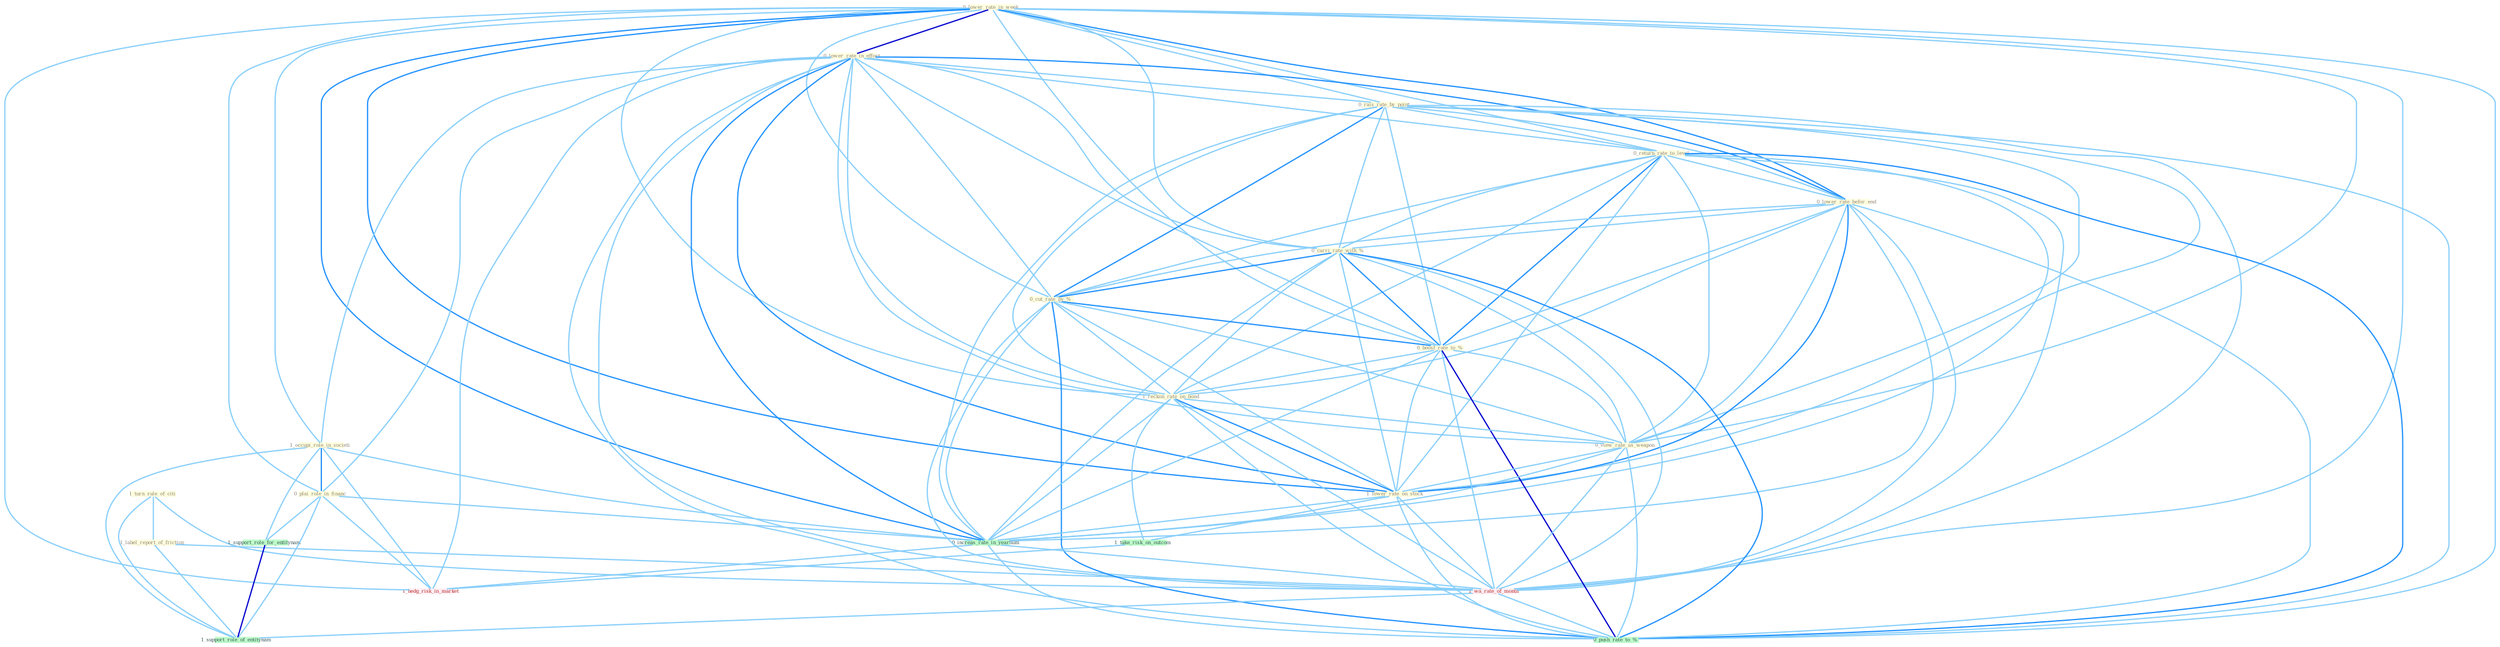 Graph G{ 
    node
    [shape=polygon,style=filled,width=.5,height=.06,color="#BDFCC9",fixedsize=true,fontsize=4,
    fontcolor="#2f4f4f"];
    {node
    [color="#ffffe0", fontcolor="#8b7d6b"] "1_turn_rule_of_citi " "0_lower_rate_in_week " "0_lower_rate_in_effort " "1_label_report_of_friction " "0_rais_rate_by_point " "1_occupi_role_in_societi " "0_return_rate_to_level " "0_lower_rate_befor_end " "0_carri_rate_with_% " "0_cut_rate_by_% " "0_boost_rate_to_% " "1_reckon_rate_on_bond " "0_view_rate_as_weapon " "0_plai_role_in_financ " "1_lower_rate_on_stock "}
{node [color="#fff0f5", fontcolor="#b22222"] "1_wa_rate_of_month " "1_hedg_risk_in_market "}
edge [color="#B0E2FF"];

	"1_turn_rule_of_citi " -- "1_label_report_of_friction " [w="1", color="#87cefa" ];
	"1_turn_rule_of_citi " -- "1_wa_rate_of_month " [w="1", color="#87cefa" ];
	"1_turn_rule_of_citi " -- "1_support_role_of_entitynam " [w="1", color="#87cefa" ];
	"0_lower_rate_in_week " -- "0_lower_rate_in_effort " [w="3", color="#0000cd" , len=0.6];
	"0_lower_rate_in_week " -- "0_rais_rate_by_point " [w="1", color="#87cefa" ];
	"0_lower_rate_in_week " -- "1_occupi_role_in_societi " [w="1", color="#87cefa" ];
	"0_lower_rate_in_week " -- "0_return_rate_to_level " [w="1", color="#87cefa" ];
	"0_lower_rate_in_week " -- "0_lower_rate_befor_end " [w="2", color="#1e90ff" , len=0.8];
	"0_lower_rate_in_week " -- "0_carri_rate_with_% " [w="1", color="#87cefa" ];
	"0_lower_rate_in_week " -- "0_cut_rate_by_% " [w="1", color="#87cefa" ];
	"0_lower_rate_in_week " -- "0_boost_rate_to_% " [w="1", color="#87cefa" ];
	"0_lower_rate_in_week " -- "1_reckon_rate_on_bond " [w="1", color="#87cefa" ];
	"0_lower_rate_in_week " -- "0_view_rate_as_weapon " [w="1", color="#87cefa" ];
	"0_lower_rate_in_week " -- "0_plai_role_in_financ " [w="1", color="#87cefa" ];
	"0_lower_rate_in_week " -- "1_lower_rate_on_stock " [w="2", color="#1e90ff" , len=0.8];
	"0_lower_rate_in_week " -- "0_increas_rate_in_yearnum " [w="2", color="#1e90ff" , len=0.8];
	"0_lower_rate_in_week " -- "1_wa_rate_of_month " [w="1", color="#87cefa" ];
	"0_lower_rate_in_week " -- "0_push_rate_to_% " [w="1", color="#87cefa" ];
	"0_lower_rate_in_week " -- "1_hedg_risk_in_market " [w="1", color="#87cefa" ];
	"0_lower_rate_in_effort " -- "0_rais_rate_by_point " [w="1", color="#87cefa" ];
	"0_lower_rate_in_effort " -- "1_occupi_role_in_societi " [w="1", color="#87cefa" ];
	"0_lower_rate_in_effort " -- "0_return_rate_to_level " [w="1", color="#87cefa" ];
	"0_lower_rate_in_effort " -- "0_lower_rate_befor_end " [w="2", color="#1e90ff" , len=0.8];
	"0_lower_rate_in_effort " -- "0_carri_rate_with_% " [w="1", color="#87cefa" ];
	"0_lower_rate_in_effort " -- "0_cut_rate_by_% " [w="1", color="#87cefa" ];
	"0_lower_rate_in_effort " -- "0_boost_rate_to_% " [w="1", color="#87cefa" ];
	"0_lower_rate_in_effort " -- "1_reckon_rate_on_bond " [w="1", color="#87cefa" ];
	"0_lower_rate_in_effort " -- "0_view_rate_as_weapon " [w="1", color="#87cefa" ];
	"0_lower_rate_in_effort " -- "0_plai_role_in_financ " [w="1", color="#87cefa" ];
	"0_lower_rate_in_effort " -- "1_lower_rate_on_stock " [w="2", color="#1e90ff" , len=0.8];
	"0_lower_rate_in_effort " -- "0_increas_rate_in_yearnum " [w="2", color="#1e90ff" , len=0.8];
	"0_lower_rate_in_effort " -- "1_wa_rate_of_month " [w="1", color="#87cefa" ];
	"0_lower_rate_in_effort " -- "0_push_rate_to_% " [w="1", color="#87cefa" ];
	"0_lower_rate_in_effort " -- "1_hedg_risk_in_market " [w="1", color="#87cefa" ];
	"1_label_report_of_friction " -- "1_wa_rate_of_month " [w="1", color="#87cefa" ];
	"1_label_report_of_friction " -- "1_support_role_of_entitynam " [w="1", color="#87cefa" ];
	"0_rais_rate_by_point " -- "0_return_rate_to_level " [w="1", color="#87cefa" ];
	"0_rais_rate_by_point " -- "0_lower_rate_befor_end " [w="1", color="#87cefa" ];
	"0_rais_rate_by_point " -- "0_carri_rate_with_% " [w="1", color="#87cefa" ];
	"0_rais_rate_by_point " -- "0_cut_rate_by_% " [w="2", color="#1e90ff" , len=0.8];
	"0_rais_rate_by_point " -- "0_boost_rate_to_% " [w="1", color="#87cefa" ];
	"0_rais_rate_by_point " -- "1_reckon_rate_on_bond " [w="1", color="#87cefa" ];
	"0_rais_rate_by_point " -- "0_view_rate_as_weapon " [w="1", color="#87cefa" ];
	"0_rais_rate_by_point " -- "1_lower_rate_on_stock " [w="1", color="#87cefa" ];
	"0_rais_rate_by_point " -- "0_increas_rate_in_yearnum " [w="1", color="#87cefa" ];
	"0_rais_rate_by_point " -- "1_wa_rate_of_month " [w="1", color="#87cefa" ];
	"0_rais_rate_by_point " -- "0_push_rate_to_% " [w="1", color="#87cefa" ];
	"1_occupi_role_in_societi " -- "0_plai_role_in_financ " [w="2", color="#1e90ff" , len=0.8];
	"1_occupi_role_in_societi " -- "0_increas_rate_in_yearnum " [w="1", color="#87cefa" ];
	"1_occupi_role_in_societi " -- "1_support_role_for_entitynam " [w="1", color="#87cefa" ];
	"1_occupi_role_in_societi " -- "1_support_role_of_entitynam " [w="1", color="#87cefa" ];
	"1_occupi_role_in_societi " -- "1_hedg_risk_in_market " [w="1", color="#87cefa" ];
	"0_return_rate_to_level " -- "0_lower_rate_befor_end " [w="1", color="#87cefa" ];
	"0_return_rate_to_level " -- "0_carri_rate_with_% " [w="1", color="#87cefa" ];
	"0_return_rate_to_level " -- "0_cut_rate_by_% " [w="1", color="#87cefa" ];
	"0_return_rate_to_level " -- "0_boost_rate_to_% " [w="2", color="#1e90ff" , len=0.8];
	"0_return_rate_to_level " -- "1_reckon_rate_on_bond " [w="1", color="#87cefa" ];
	"0_return_rate_to_level " -- "0_view_rate_as_weapon " [w="1", color="#87cefa" ];
	"0_return_rate_to_level " -- "1_lower_rate_on_stock " [w="1", color="#87cefa" ];
	"0_return_rate_to_level " -- "0_increas_rate_in_yearnum " [w="1", color="#87cefa" ];
	"0_return_rate_to_level " -- "1_wa_rate_of_month " [w="1", color="#87cefa" ];
	"0_return_rate_to_level " -- "0_push_rate_to_% " [w="2", color="#1e90ff" , len=0.8];
	"0_lower_rate_befor_end " -- "0_carri_rate_with_% " [w="1", color="#87cefa" ];
	"0_lower_rate_befor_end " -- "0_cut_rate_by_% " [w="1", color="#87cefa" ];
	"0_lower_rate_befor_end " -- "0_boost_rate_to_% " [w="1", color="#87cefa" ];
	"0_lower_rate_befor_end " -- "1_reckon_rate_on_bond " [w="1", color="#87cefa" ];
	"0_lower_rate_befor_end " -- "0_view_rate_as_weapon " [w="1", color="#87cefa" ];
	"0_lower_rate_befor_end " -- "1_lower_rate_on_stock " [w="2", color="#1e90ff" , len=0.8];
	"0_lower_rate_befor_end " -- "0_increas_rate_in_yearnum " [w="1", color="#87cefa" ];
	"0_lower_rate_befor_end " -- "1_wa_rate_of_month " [w="1", color="#87cefa" ];
	"0_lower_rate_befor_end " -- "0_push_rate_to_% " [w="1", color="#87cefa" ];
	"0_carri_rate_with_% " -- "0_cut_rate_by_% " [w="2", color="#1e90ff" , len=0.8];
	"0_carri_rate_with_% " -- "0_boost_rate_to_% " [w="2", color="#1e90ff" , len=0.8];
	"0_carri_rate_with_% " -- "1_reckon_rate_on_bond " [w="1", color="#87cefa" ];
	"0_carri_rate_with_% " -- "0_view_rate_as_weapon " [w="1", color="#87cefa" ];
	"0_carri_rate_with_% " -- "1_lower_rate_on_stock " [w="1", color="#87cefa" ];
	"0_carri_rate_with_% " -- "0_increas_rate_in_yearnum " [w="1", color="#87cefa" ];
	"0_carri_rate_with_% " -- "1_wa_rate_of_month " [w="1", color="#87cefa" ];
	"0_carri_rate_with_% " -- "0_push_rate_to_% " [w="2", color="#1e90ff" , len=0.8];
	"0_cut_rate_by_% " -- "0_boost_rate_to_% " [w="2", color="#1e90ff" , len=0.8];
	"0_cut_rate_by_% " -- "1_reckon_rate_on_bond " [w="1", color="#87cefa" ];
	"0_cut_rate_by_% " -- "0_view_rate_as_weapon " [w="1", color="#87cefa" ];
	"0_cut_rate_by_% " -- "1_lower_rate_on_stock " [w="1", color="#87cefa" ];
	"0_cut_rate_by_% " -- "0_increas_rate_in_yearnum " [w="1", color="#87cefa" ];
	"0_cut_rate_by_% " -- "1_wa_rate_of_month " [w="1", color="#87cefa" ];
	"0_cut_rate_by_% " -- "0_push_rate_to_% " [w="2", color="#1e90ff" , len=0.8];
	"0_boost_rate_to_% " -- "1_reckon_rate_on_bond " [w="1", color="#87cefa" ];
	"0_boost_rate_to_% " -- "0_view_rate_as_weapon " [w="1", color="#87cefa" ];
	"0_boost_rate_to_% " -- "1_lower_rate_on_stock " [w="1", color="#87cefa" ];
	"0_boost_rate_to_% " -- "0_increas_rate_in_yearnum " [w="1", color="#87cefa" ];
	"0_boost_rate_to_% " -- "1_wa_rate_of_month " [w="1", color="#87cefa" ];
	"0_boost_rate_to_% " -- "0_push_rate_to_% " [w="3", color="#0000cd" , len=0.6];
	"1_reckon_rate_on_bond " -- "0_view_rate_as_weapon " [w="1", color="#87cefa" ];
	"1_reckon_rate_on_bond " -- "1_lower_rate_on_stock " [w="2", color="#1e90ff" , len=0.8];
	"1_reckon_rate_on_bond " -- "0_increas_rate_in_yearnum " [w="1", color="#87cefa" ];
	"1_reckon_rate_on_bond " -- "1_wa_rate_of_month " [w="1", color="#87cefa" ];
	"1_reckon_rate_on_bond " -- "1_take_risk_on_outcom " [w="1", color="#87cefa" ];
	"1_reckon_rate_on_bond " -- "0_push_rate_to_% " [w="1", color="#87cefa" ];
	"0_view_rate_as_weapon " -- "1_lower_rate_on_stock " [w="1", color="#87cefa" ];
	"0_view_rate_as_weapon " -- "0_increas_rate_in_yearnum " [w="1", color="#87cefa" ];
	"0_view_rate_as_weapon " -- "1_wa_rate_of_month " [w="1", color="#87cefa" ];
	"0_view_rate_as_weapon " -- "0_push_rate_to_% " [w="1", color="#87cefa" ];
	"0_plai_role_in_financ " -- "0_increas_rate_in_yearnum " [w="1", color="#87cefa" ];
	"0_plai_role_in_financ " -- "1_support_role_for_entitynam " [w="1", color="#87cefa" ];
	"0_plai_role_in_financ " -- "1_support_role_of_entitynam " [w="1", color="#87cefa" ];
	"0_plai_role_in_financ " -- "1_hedg_risk_in_market " [w="1", color="#87cefa" ];
	"1_lower_rate_on_stock " -- "0_increas_rate_in_yearnum " [w="1", color="#87cefa" ];
	"1_lower_rate_on_stock " -- "1_wa_rate_of_month " [w="1", color="#87cefa" ];
	"1_lower_rate_on_stock " -- "1_take_risk_on_outcom " [w="1", color="#87cefa" ];
	"1_lower_rate_on_stock " -- "0_push_rate_to_% " [w="1", color="#87cefa" ];
	"0_increas_rate_in_yearnum " -- "1_wa_rate_of_month " [w="1", color="#87cefa" ];
	"0_increas_rate_in_yearnum " -- "0_push_rate_to_% " [w="1", color="#87cefa" ];
	"0_increas_rate_in_yearnum " -- "1_hedg_risk_in_market " [w="1", color="#87cefa" ];
	"1_wa_rate_of_month " -- "0_push_rate_to_% " [w="1", color="#87cefa" ];
	"1_wa_rate_of_month " -- "1_support_role_of_entitynam " [w="1", color="#87cefa" ];
	"1_support_role_for_entitynam " -- "1_support_role_of_entitynam " [w="3", color="#0000cd" , len=0.6];
	"1_take_risk_on_outcom " -- "1_hedg_risk_in_market " [w="1", color="#87cefa" ];
}